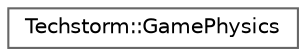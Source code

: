 digraph "Graphical Class Hierarchy"
{
 // LATEX_PDF_SIZE
  bgcolor="transparent";
  edge [fontname=Helvetica,fontsize=10,labelfontname=Helvetica,labelfontsize=10];
  node [fontname=Helvetica,fontsize=10,shape=box,height=0.2,width=0.4];
  rankdir="LR";
  Node0 [id="Node000000",label="Techstorm::GamePhysics",height=0.2,width=0.4,color="grey40", fillcolor="white", style="filled",URL="$db/df2/class_techstorm_1_1_game_physics.html",tooltip=" "];
}
